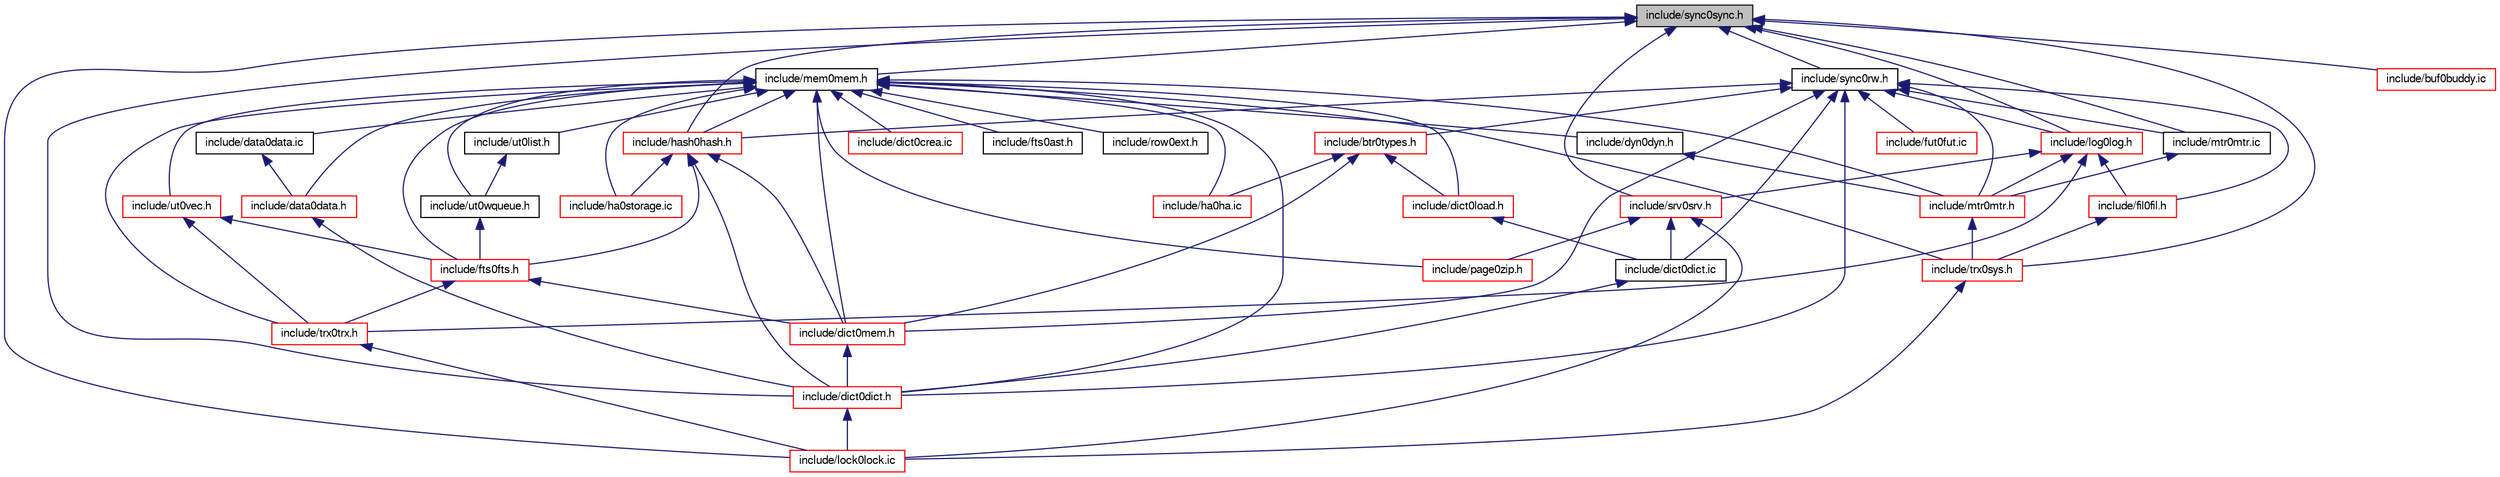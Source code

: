 digraph "include/sync0sync.h"
{
  bgcolor="transparent";
  edge [fontname="FreeSans",fontsize="10",labelfontname="FreeSans",labelfontsize="10"];
  node [fontname="FreeSans",fontsize="10",shape=record];
  Node1 [label="include/sync0sync.h",height=0.2,width=0.4,color="black", fillcolor="grey75", style="filled" fontcolor="black"];
  Node1 -> Node2 [dir="back",color="midnightblue",fontsize="10",style="solid",fontname="FreeSans"];
  Node2 [label="include/mem0mem.h",height=0.2,width=0.4,color="black",URL="$mem0mem_8h.html"];
  Node2 -> Node3 [dir="back",color="midnightblue",fontsize="10",style="solid",fontname="FreeSans"];
  Node3 [label="include/data0data.h",height=0.2,width=0.4,color="red",URL="$data0data_8h.html"];
  Node3 -> Node4 [dir="back",color="midnightblue",fontsize="10",style="solid",fontname="FreeSans"];
  Node4 [label="include/dict0dict.h",height=0.2,width=0.4,color="red",URL="$dict0dict_8h.html"];
  Node4 -> Node5 [dir="back",color="midnightblue",fontsize="10",style="solid",fontname="FreeSans"];
  Node5 [label="include/lock0lock.ic",height=0.2,width=0.4,color="red",URL="$lock0lock_8ic.html"];
  Node2 -> Node6 [dir="back",color="midnightblue",fontsize="10",style="solid",fontname="FreeSans"];
  Node6 [label="include/data0data.ic",height=0.2,width=0.4,color="black",URL="$data0data_8ic.html"];
  Node6 -> Node3 [dir="back",color="midnightblue",fontsize="10",style="solid",fontname="FreeSans"];
  Node2 -> Node7 [dir="back",color="midnightblue",fontsize="10",style="solid",fontname="FreeSans"];
  Node7 [label="include/mtr0mtr.h",height=0.2,width=0.4,color="red",URL="$mtr0mtr_8h.html"];
  Node7 -> Node8 [dir="back",color="midnightblue",fontsize="10",style="solid",fontname="FreeSans"];
  Node8 [label="include/trx0sys.h",height=0.2,width=0.4,color="red",URL="$trx0sys_8h.html"];
  Node8 -> Node5 [dir="back",color="midnightblue",fontsize="10",style="solid",fontname="FreeSans"];
  Node2 -> Node9 [dir="back",color="midnightblue",fontsize="10",style="solid",fontname="FreeSans"];
  Node9 [label="include/dyn0dyn.h",height=0.2,width=0.4,color="black",URL="$dyn0dyn_8h.html"];
  Node9 -> Node7 [dir="back",color="midnightblue",fontsize="10",style="solid",fontname="FreeSans"];
  Node2 -> Node10 [dir="back",color="midnightblue",fontsize="10",style="solid",fontname="FreeSans"];
  Node10 [label="include/trx0trx.h",height=0.2,width=0.4,color="red",URL="$trx0trx_8h.html"];
  Node10 -> Node5 [dir="back",color="midnightblue",fontsize="10",style="solid",fontname="FreeSans"];
  Node2 -> Node11 [dir="back",color="midnightblue",fontsize="10",style="solid",fontname="FreeSans"];
  Node11 [label="include/ut0vec.h",height=0.2,width=0.4,color="red",URL="$ut0vec_8h.html"];
  Node11 -> Node10 [dir="back",color="midnightblue",fontsize="10",style="solid",fontname="FreeSans"];
  Node11 -> Node12 [dir="back",color="midnightblue",fontsize="10",style="solid",fontname="FreeSans"];
  Node12 [label="include/fts0fts.h",height=0.2,width=0.4,color="red",URL="$fts0fts_8h.html"];
  Node12 -> Node10 [dir="back",color="midnightblue",fontsize="10",style="solid",fontname="FreeSans"];
  Node12 -> Node13 [dir="back",color="midnightblue",fontsize="10",style="solid",fontname="FreeSans"];
  Node13 [label="include/dict0mem.h",height=0.2,width=0.4,color="red",URL="$dict0mem_8h.html"];
  Node13 -> Node4 [dir="back",color="midnightblue",fontsize="10",style="solid",fontname="FreeSans"];
  Node2 -> Node14 [dir="back",color="midnightblue",fontsize="10",style="solid",fontname="FreeSans"];
  Node14 [label="include/hash0hash.h",height=0.2,width=0.4,color="red",URL="$hash0hash_8h.html"];
  Node14 -> Node12 [dir="back",color="midnightblue",fontsize="10",style="solid",fontname="FreeSans"];
  Node14 -> Node13 [dir="back",color="midnightblue",fontsize="10",style="solid",fontname="FreeSans"];
  Node14 -> Node4 [dir="back",color="midnightblue",fontsize="10",style="solid",fontname="FreeSans"];
  Node14 -> Node15 [dir="back",color="midnightblue",fontsize="10",style="solid",fontname="FreeSans"];
  Node15 [label="include/ha0storage.ic",height=0.2,width=0.4,color="red",URL="$ha0storage_8ic.html"];
  Node2 -> Node12 [dir="back",color="midnightblue",fontsize="10",style="solid",fontname="FreeSans"];
  Node2 -> Node16 [dir="back",color="midnightblue",fontsize="10",style="solid",fontname="FreeSans"];
  Node16 [label="include/ut0list.h",height=0.2,width=0.4,color="black",URL="$ut0list_8h.html"];
  Node16 -> Node17 [dir="back",color="midnightblue",fontsize="10",style="solid",fontname="FreeSans"];
  Node17 [label="include/ut0wqueue.h",height=0.2,width=0.4,color="black",URL="$ut0wqueue_8h.html"];
  Node17 -> Node12 [dir="back",color="midnightblue",fontsize="10",style="solid",fontname="FreeSans"];
  Node2 -> Node17 [dir="back",color="midnightblue",fontsize="10",style="solid",fontname="FreeSans"];
  Node2 -> Node8 [dir="back",color="midnightblue",fontsize="10",style="solid",fontname="FreeSans"];
  Node2 -> Node13 [dir="back",color="midnightblue",fontsize="10",style="solid",fontname="FreeSans"];
  Node2 -> Node4 [dir="back",color="midnightblue",fontsize="10",style="solid",fontname="FreeSans"];
  Node2 -> Node18 [dir="back",color="midnightblue",fontsize="10",style="solid",fontname="FreeSans"];
  Node18 [label="include/dict0load.h",height=0.2,width=0.4,color="red",URL="$dict0load_8h.html"];
  Node18 -> Node19 [dir="back",color="midnightblue",fontsize="10",style="solid",fontname="FreeSans"];
  Node19 [label="include/dict0dict.ic",height=0.2,width=0.4,color="black",URL="$dict0dict_8ic.html"];
  Node19 -> Node4 [dir="back",color="midnightblue",fontsize="10",style="solid",fontname="FreeSans"];
  Node2 -> Node20 [dir="back",color="midnightblue",fontsize="10",style="solid",fontname="FreeSans"];
  Node20 [label="include/page0zip.h",height=0.2,width=0.4,color="red",URL="$page0zip_8h.html"];
  Node2 -> Node21 [dir="back",color="midnightblue",fontsize="10",style="solid",fontname="FreeSans"];
  Node21 [label="include/ha0ha.ic",height=0.2,width=0.4,color="red",URL="$ha0ha_8ic.html"];
  Node2 -> Node22 [dir="back",color="midnightblue",fontsize="10",style="solid",fontname="FreeSans"];
  Node22 [label="include/dict0crea.ic",height=0.2,width=0.4,color="red",URL="$dict0crea_8ic.html"];
  Node2 -> Node23 [dir="back",color="midnightblue",fontsize="10",style="solid",fontname="FreeSans"];
  Node23 [label="include/fts0ast.h",height=0.2,width=0.4,color="black",URL="$fts0ast_8h.html"];
  Node2 -> Node15 [dir="back",color="midnightblue",fontsize="10",style="solid",fontname="FreeSans"];
  Node2 -> Node24 [dir="back",color="midnightblue",fontsize="10",style="solid",fontname="FreeSans"];
  Node24 [label="include/row0ext.h",height=0.2,width=0.4,color="black",URL="$row0ext_8h.html"];
  Node1 -> Node25 [dir="back",color="midnightblue",fontsize="10",style="solid",fontname="FreeSans"];
  Node25 [label="include/log0log.h",height=0.2,width=0.4,color="red",URL="$log0log_8h.html"];
  Node25 -> Node10 [dir="back",color="midnightblue",fontsize="10",style="solid",fontname="FreeSans"];
  Node25 -> Node7 [dir="back",color="midnightblue",fontsize="10",style="solid",fontname="FreeSans"];
  Node25 -> Node26 [dir="back",color="midnightblue",fontsize="10",style="solid",fontname="FreeSans"];
  Node26 [label="include/fil0fil.h",height=0.2,width=0.4,color="red",URL="$fil0fil_8h.html"];
  Node26 -> Node8 [dir="back",color="midnightblue",fontsize="10",style="solid",fontname="FreeSans"];
  Node25 -> Node27 [dir="back",color="midnightblue",fontsize="10",style="solid",fontname="FreeSans"];
  Node27 [label="include/srv0srv.h",height=0.2,width=0.4,color="red",URL="$srv0srv_8h.html"];
  Node27 -> Node19 [dir="back",color="midnightblue",fontsize="10",style="solid",fontname="FreeSans"];
  Node27 -> Node20 [dir="back",color="midnightblue",fontsize="10",style="solid",fontname="FreeSans"];
  Node27 -> Node5 [dir="back",color="midnightblue",fontsize="10",style="solid",fontname="FreeSans"];
  Node1 -> Node28 [dir="back",color="midnightblue",fontsize="10",style="solid",fontname="FreeSans"];
  Node28 [label="include/sync0rw.h",height=0.2,width=0.4,color="black",URL="$sync0rw_8h.html"];
  Node28 -> Node25 [dir="back",color="midnightblue",fontsize="10",style="solid",fontname="FreeSans"];
  Node28 -> Node7 [dir="back",color="midnightblue",fontsize="10",style="solid",fontname="FreeSans"];
  Node28 -> Node29 [dir="back",color="midnightblue",fontsize="10",style="solid",fontname="FreeSans"];
  Node29 [label="include/mtr0mtr.ic",height=0.2,width=0.4,color="black",URL="$mtr0mtr_8ic.html"];
  Node29 -> Node7 [dir="back",color="midnightblue",fontsize="10",style="solid",fontname="FreeSans"];
  Node28 -> Node14 [dir="back",color="midnightblue",fontsize="10",style="solid",fontname="FreeSans"];
  Node28 -> Node26 [dir="back",color="midnightblue",fontsize="10",style="solid",fontname="FreeSans"];
  Node28 -> Node30 [dir="back",color="midnightblue",fontsize="10",style="solid",fontname="FreeSans"];
  Node30 [label="include/fut0fut.ic",height=0.2,width=0.4,color="red",URL="$fut0fut_8ic.html"];
  Node28 -> Node31 [dir="back",color="midnightblue",fontsize="10",style="solid",fontname="FreeSans"];
  Node31 [label="include/btr0types.h",height=0.2,width=0.4,color="red",URL="$btr0types_8h.html"];
  Node31 -> Node13 [dir="back",color="midnightblue",fontsize="10",style="solid",fontname="FreeSans"];
  Node31 -> Node18 [dir="back",color="midnightblue",fontsize="10",style="solid",fontname="FreeSans"];
  Node31 -> Node21 [dir="back",color="midnightblue",fontsize="10",style="solid",fontname="FreeSans"];
  Node28 -> Node13 [dir="back",color="midnightblue",fontsize="10",style="solid",fontname="FreeSans"];
  Node28 -> Node4 [dir="back",color="midnightblue",fontsize="10",style="solid",fontname="FreeSans"];
  Node28 -> Node19 [dir="back",color="midnightblue",fontsize="10",style="solid",fontname="FreeSans"];
  Node1 -> Node29 [dir="back",color="midnightblue",fontsize="10",style="solid",fontname="FreeSans"];
  Node1 -> Node14 [dir="back",color="midnightblue",fontsize="10",style="solid",fontname="FreeSans"];
  Node1 -> Node27 [dir="back",color="midnightblue",fontsize="10",style="solid",fontname="FreeSans"];
  Node1 -> Node8 [dir="back",color="midnightblue",fontsize="10",style="solid",fontname="FreeSans"];
  Node1 -> Node4 [dir="back",color="midnightblue",fontsize="10",style="solid",fontname="FreeSans"];
  Node1 -> Node32 [dir="back",color="midnightblue",fontsize="10",style="solid",fontname="FreeSans"];
  Node32 [label="include/buf0buddy.ic",height=0.2,width=0.4,color="red",URL="$buf0buddy_8ic.html"];
  Node1 -> Node5 [dir="back",color="midnightblue",fontsize="10",style="solid",fontname="FreeSans"];
}
